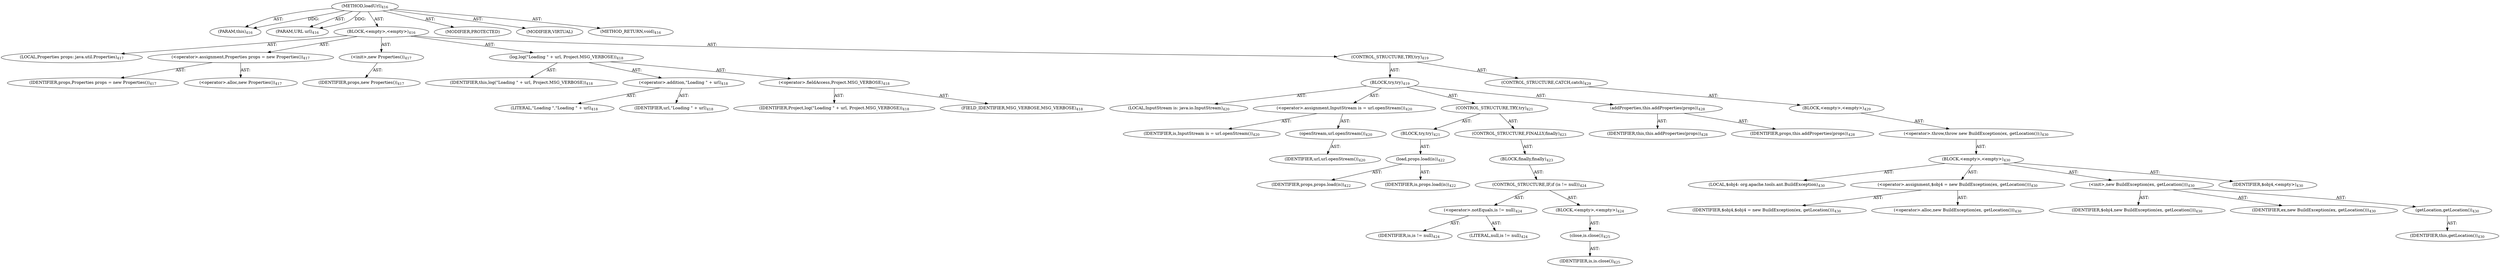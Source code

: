 digraph "loadUrl" {  
"111669149723" [label = <(METHOD,loadUrl)<SUB>416</SUB>> ]
"115964117006" [label = <(PARAM,this)<SUB>416</SUB>> ]
"115964117042" [label = <(PARAM,URL url)<SUB>416</SUB>> ]
"25769803827" [label = <(BLOCK,&lt;empty&gt;,&lt;empty&gt;)<SUB>416</SUB>> ]
"94489280516" [label = <(LOCAL,Properties props: java.util.Properties)<SUB>417</SUB>> ]
"30064771232" [label = <(&lt;operator&gt;.assignment,Properties props = new Properties())<SUB>417</SUB>> ]
"68719476870" [label = <(IDENTIFIER,props,Properties props = new Properties())<SUB>417</SUB>> ]
"30064771233" [label = <(&lt;operator&gt;.alloc,new Properties())<SUB>417</SUB>> ]
"30064771234" [label = <(&lt;init&gt;,new Properties())<SUB>417</SUB>> ]
"68719476871" [label = <(IDENTIFIER,props,new Properties())<SUB>417</SUB>> ]
"30064771235" [label = <(log,log(&quot;Loading &quot; + url, Project.MSG_VERBOSE))<SUB>418</SUB>> ]
"68719476767" [label = <(IDENTIFIER,this,log(&quot;Loading &quot; + url, Project.MSG_VERBOSE))<SUB>418</SUB>> ]
"30064771236" [label = <(&lt;operator&gt;.addition,&quot;Loading &quot; + url)<SUB>418</SUB>> ]
"90194313255" [label = <(LITERAL,&quot;Loading &quot;,&quot;Loading &quot; + url)<SUB>418</SUB>> ]
"68719476872" [label = <(IDENTIFIER,url,&quot;Loading &quot; + url)<SUB>418</SUB>> ]
"30064771237" [label = <(&lt;operator&gt;.fieldAccess,Project.MSG_VERBOSE)<SUB>418</SUB>> ]
"68719476873" [label = <(IDENTIFIER,Project,log(&quot;Loading &quot; + url, Project.MSG_VERBOSE))<SUB>418</SUB>> ]
"55834574909" [label = <(FIELD_IDENTIFIER,MSG_VERBOSE,MSG_VERBOSE)<SUB>418</SUB>> ]
"47244640276" [label = <(CONTROL_STRUCTURE,TRY,try)<SUB>419</SUB>> ]
"25769803828" [label = <(BLOCK,try,try)<SUB>419</SUB>> ]
"94489280517" [label = <(LOCAL,InputStream is: java.io.InputStream)<SUB>420</SUB>> ]
"30064771238" [label = <(&lt;operator&gt;.assignment,InputStream is = url.openStream())<SUB>420</SUB>> ]
"68719476874" [label = <(IDENTIFIER,is,InputStream is = url.openStream())<SUB>420</SUB>> ]
"30064771239" [label = <(openStream,url.openStream())<SUB>420</SUB>> ]
"68719476875" [label = <(IDENTIFIER,url,url.openStream())<SUB>420</SUB>> ]
"47244640277" [label = <(CONTROL_STRUCTURE,TRY,try)<SUB>421</SUB>> ]
"25769803829" [label = <(BLOCK,try,try)<SUB>421</SUB>> ]
"30064771240" [label = <(load,props.load(is))<SUB>422</SUB>> ]
"68719476876" [label = <(IDENTIFIER,props,props.load(is))<SUB>422</SUB>> ]
"68719476877" [label = <(IDENTIFIER,is,props.load(is))<SUB>422</SUB>> ]
"47244640278" [label = <(CONTROL_STRUCTURE,FINALLY,finally)<SUB>423</SUB>> ]
"25769803830" [label = <(BLOCK,finally,finally)<SUB>423</SUB>> ]
"47244640279" [label = <(CONTROL_STRUCTURE,IF,if (is != null))<SUB>424</SUB>> ]
"30064771241" [label = <(&lt;operator&gt;.notEquals,is != null)<SUB>424</SUB>> ]
"68719476878" [label = <(IDENTIFIER,is,is != null)<SUB>424</SUB>> ]
"90194313256" [label = <(LITERAL,null,is != null)<SUB>424</SUB>> ]
"25769803831" [label = <(BLOCK,&lt;empty&gt;,&lt;empty&gt;)<SUB>424</SUB>> ]
"30064771242" [label = <(close,is.close())<SUB>425</SUB>> ]
"68719476879" [label = <(IDENTIFIER,is,is.close())<SUB>425</SUB>> ]
"30064771243" [label = <(addProperties,this.addProperties(props))<SUB>428</SUB>> ]
"68719476768" [label = <(IDENTIFIER,this,this.addProperties(props))<SUB>428</SUB>> ]
"68719476880" [label = <(IDENTIFIER,props,this.addProperties(props))<SUB>428</SUB>> ]
"47244640280" [label = <(CONTROL_STRUCTURE,CATCH,catch)<SUB>429</SUB>> ]
"25769803832" [label = <(BLOCK,&lt;empty&gt;,&lt;empty&gt;)<SUB>429</SUB>> ]
"30064771244" [label = <(&lt;operator&gt;.throw,throw new BuildException(ex, getLocation());)<SUB>430</SUB>> ]
"25769803833" [label = <(BLOCK,&lt;empty&gt;,&lt;empty&gt;)<SUB>430</SUB>> ]
"94489280518" [label = <(LOCAL,$obj4: org.apache.tools.ant.BuildException)<SUB>430</SUB>> ]
"30064771245" [label = <(&lt;operator&gt;.assignment,$obj4 = new BuildException(ex, getLocation()))<SUB>430</SUB>> ]
"68719476881" [label = <(IDENTIFIER,$obj4,$obj4 = new BuildException(ex, getLocation()))<SUB>430</SUB>> ]
"30064771246" [label = <(&lt;operator&gt;.alloc,new BuildException(ex, getLocation()))<SUB>430</SUB>> ]
"30064771247" [label = <(&lt;init&gt;,new BuildException(ex, getLocation()))<SUB>430</SUB>> ]
"68719476882" [label = <(IDENTIFIER,$obj4,new BuildException(ex, getLocation()))<SUB>430</SUB>> ]
"68719476883" [label = <(IDENTIFIER,ex,new BuildException(ex, getLocation()))<SUB>430</SUB>> ]
"30064771248" [label = <(getLocation,getLocation())<SUB>430</SUB>> ]
"68719476769" [label = <(IDENTIFIER,this,getLocation())<SUB>430</SUB>> ]
"68719476884" [label = <(IDENTIFIER,$obj4,&lt;empty&gt;)<SUB>430</SUB>> ]
"133143986241" [label = <(MODIFIER,PROTECTED)> ]
"133143986242" [label = <(MODIFIER,VIRTUAL)> ]
"128849018907" [label = <(METHOD_RETURN,void)<SUB>416</SUB>> ]
  "111669149723" -> "115964117006"  [ label = "AST: "] 
  "111669149723" -> "115964117042"  [ label = "AST: "] 
  "111669149723" -> "25769803827"  [ label = "AST: "] 
  "111669149723" -> "133143986241"  [ label = "AST: "] 
  "111669149723" -> "133143986242"  [ label = "AST: "] 
  "111669149723" -> "128849018907"  [ label = "AST: "] 
  "25769803827" -> "94489280516"  [ label = "AST: "] 
  "25769803827" -> "30064771232"  [ label = "AST: "] 
  "25769803827" -> "30064771234"  [ label = "AST: "] 
  "25769803827" -> "30064771235"  [ label = "AST: "] 
  "25769803827" -> "47244640276"  [ label = "AST: "] 
  "30064771232" -> "68719476870"  [ label = "AST: "] 
  "30064771232" -> "30064771233"  [ label = "AST: "] 
  "30064771234" -> "68719476871"  [ label = "AST: "] 
  "30064771235" -> "68719476767"  [ label = "AST: "] 
  "30064771235" -> "30064771236"  [ label = "AST: "] 
  "30064771235" -> "30064771237"  [ label = "AST: "] 
  "30064771236" -> "90194313255"  [ label = "AST: "] 
  "30064771236" -> "68719476872"  [ label = "AST: "] 
  "30064771237" -> "68719476873"  [ label = "AST: "] 
  "30064771237" -> "55834574909"  [ label = "AST: "] 
  "47244640276" -> "25769803828"  [ label = "AST: "] 
  "47244640276" -> "47244640280"  [ label = "AST: "] 
  "25769803828" -> "94489280517"  [ label = "AST: "] 
  "25769803828" -> "30064771238"  [ label = "AST: "] 
  "25769803828" -> "47244640277"  [ label = "AST: "] 
  "25769803828" -> "30064771243"  [ label = "AST: "] 
  "30064771238" -> "68719476874"  [ label = "AST: "] 
  "30064771238" -> "30064771239"  [ label = "AST: "] 
  "30064771239" -> "68719476875"  [ label = "AST: "] 
  "47244640277" -> "25769803829"  [ label = "AST: "] 
  "47244640277" -> "47244640278"  [ label = "AST: "] 
  "25769803829" -> "30064771240"  [ label = "AST: "] 
  "30064771240" -> "68719476876"  [ label = "AST: "] 
  "30064771240" -> "68719476877"  [ label = "AST: "] 
  "47244640278" -> "25769803830"  [ label = "AST: "] 
  "25769803830" -> "47244640279"  [ label = "AST: "] 
  "47244640279" -> "30064771241"  [ label = "AST: "] 
  "47244640279" -> "25769803831"  [ label = "AST: "] 
  "30064771241" -> "68719476878"  [ label = "AST: "] 
  "30064771241" -> "90194313256"  [ label = "AST: "] 
  "25769803831" -> "30064771242"  [ label = "AST: "] 
  "30064771242" -> "68719476879"  [ label = "AST: "] 
  "30064771243" -> "68719476768"  [ label = "AST: "] 
  "30064771243" -> "68719476880"  [ label = "AST: "] 
  "47244640280" -> "25769803832"  [ label = "AST: "] 
  "25769803832" -> "30064771244"  [ label = "AST: "] 
  "30064771244" -> "25769803833"  [ label = "AST: "] 
  "25769803833" -> "94489280518"  [ label = "AST: "] 
  "25769803833" -> "30064771245"  [ label = "AST: "] 
  "25769803833" -> "30064771247"  [ label = "AST: "] 
  "25769803833" -> "68719476884"  [ label = "AST: "] 
  "30064771245" -> "68719476881"  [ label = "AST: "] 
  "30064771245" -> "30064771246"  [ label = "AST: "] 
  "30064771247" -> "68719476882"  [ label = "AST: "] 
  "30064771247" -> "68719476883"  [ label = "AST: "] 
  "30064771247" -> "30064771248"  [ label = "AST: "] 
  "30064771248" -> "68719476769"  [ label = "AST: "] 
  "111669149723" -> "115964117006"  [ label = "DDG: "] 
  "111669149723" -> "115964117042"  [ label = "DDG: "] 
}
